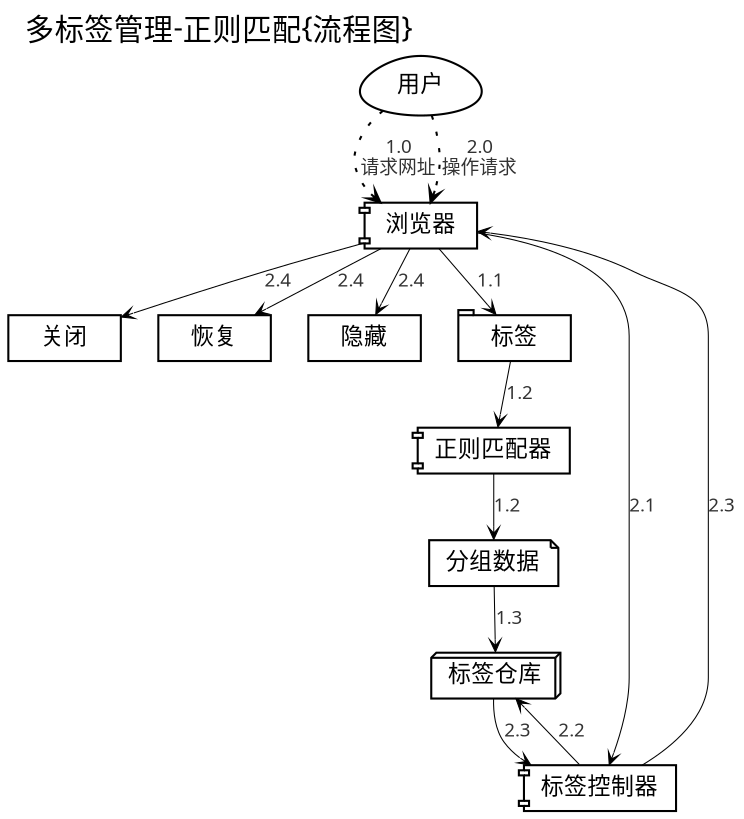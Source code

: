     /*生成命令:
$ dot -Tpng lb-multitab-mana.dot -o lb-multitab-mana.png
 -Tcmapx -o lb-crx-roles.map
    全局设定
    plaintext
{{{#!GraphViz dot
    */

digraph G4Lmultitab {
    /*全局设定*/
    graph [label="多标签管理-正则匹配{流程图}"
        ,fontsize=14.0
        ,fontname="WenQuanYi Micro Hei"
        ,labeljust="l",labelloc="t",center=1
        ,ranksep=0.3,center=1,ratio=compress
        ,rankdir=TB
        ];

    node[fontsize=11.0,height=0.3
        ,fontname="WenQuanYi Micro Hei"
        ,shape=component 
        ];

    edge [fontsize=9.0,fontcolor="#333333"
        ,fontname="WenQuanYi Micro Hei"
        ,arrowsize=0.6,arrowhead=vee,arrowtail=none
        ,style="setlinewidth(0.5)"
        ];
/*
    src [label="源码",shape=ellipse,style="filled,dashed,setlinewidth(5)"
        ,color="#333333",fillcolor=dimgray
        ,URL="http://code.google.com/p/zoomquiet/source/browse/dot/obp/csdndr1-km.dot?repo=tangle"];
    /*图元声明
    start       [label="流程开始/结束",shape=point];
    end         [label="",shape=doublecircle,fillcolor=red];

    box         [label="实体/对象",shape=box];
    ellipse     [label="行动/节点",shape=ellipse];
    egg         [label="用户/人物",shape=egg];
    plaintext   [label="状态/属性",shape=plaintext,fillcolor=whitesmoke];
    diamond     [label="判别",shape=diamond];
    note        [label="注释",shape=note];
    tab         [label="目录/模块",shape=tab];
    db          [label="数据库",shape=box3d];
    component   [label="主机/组件",shape=component];
  ,style="rounded,dotted"];
    url [label="网址",shape=note];
    act [label="操作",shape=note];
*/

    USER [label="用户",shape=egg];
        close [label="关闭",shape=box];
        revert [label="恢复",shape=box];
        hide [label="隐藏",shape=box];

    browser [label="浏览器"];

    TAB [label="标签",shape=tab];

    tabStore [label="标签仓库",shape=box3d];
    reTAB [label="正则匹配器",shape=component];
        groups [label="分组数据",shape=note];
    doTAB [label="标签控制器",shape=component];


    /*图例关系
    */
    USER->browser  [label="1.0\n请求网址",style="dotted"];
    browser->TAB   [label="1.1"];
        TAB->reTAB->groups [label="1.2"];
        groups->tabStore [label="1.3"];
    USER->browser [label="2.0\n操作请求",style="dotted"];
    browser->doTAB [label="2.1"];
        doTAB->tabStore [label="2.2"];
        tabStore->doTAB->browser [label="2.3"];
        browser->{close revert hide} [label="2.4"];

/*
    { rank=same; AC    srvAC; }
    { rank=same; COMM    commander; }
    { rank=same; DONE   uriStore; }

    AC[label="认证准备",shape=plaintext];
    COMM[label="推荐阶段",shape=plaintext];
    DONE[label="完成阶段",shape=plaintext];
    AC->COMM->DONE;
*/
    edge [style=invis];

}

